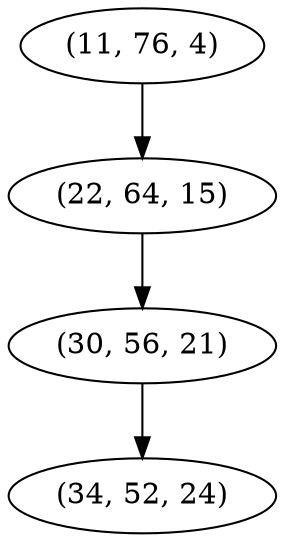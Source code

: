 digraph tree {
    "(11, 76, 4)";
    "(22, 64, 15)";
    "(30, 56, 21)";
    "(34, 52, 24)";
    "(11, 76, 4)" -> "(22, 64, 15)";
    "(22, 64, 15)" -> "(30, 56, 21)";
    "(30, 56, 21)" -> "(34, 52, 24)";
}
